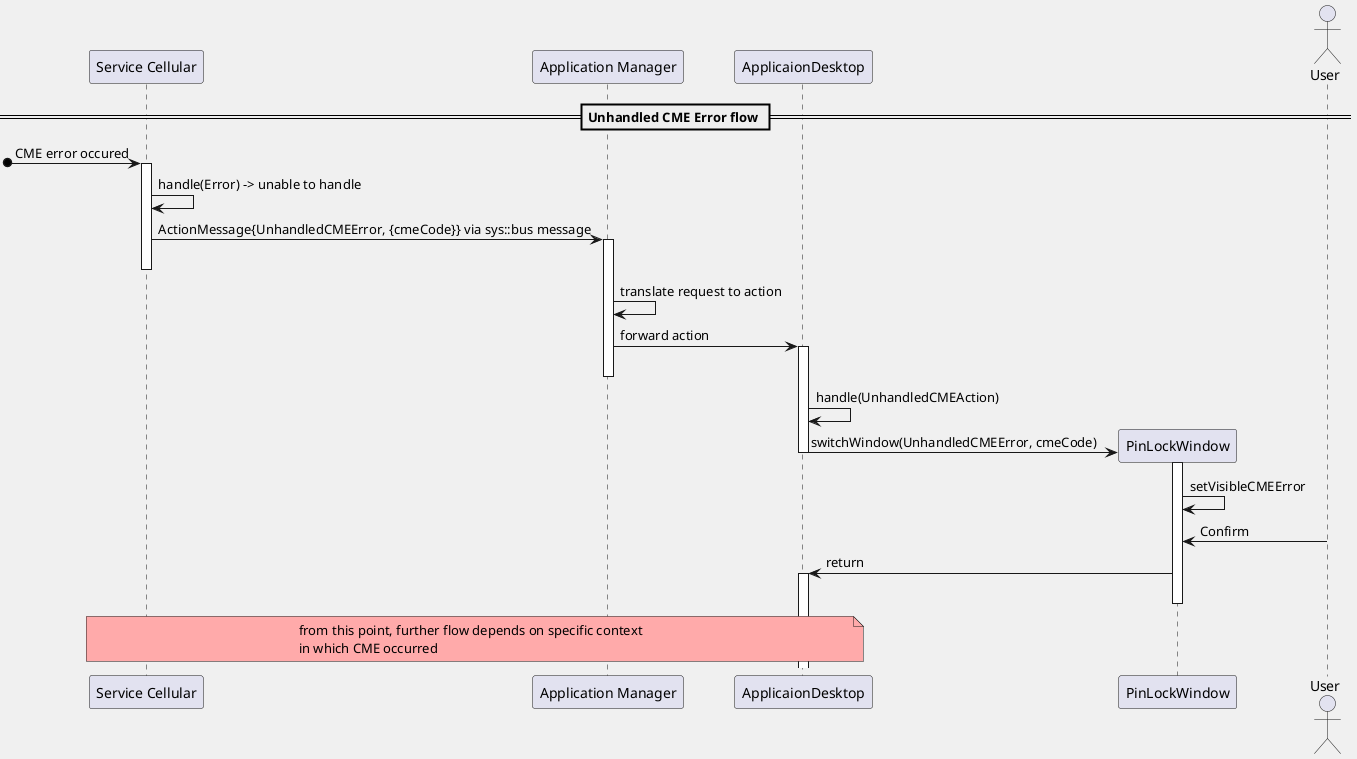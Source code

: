 @startuml
skinparam BackgroundColor F0F0F0

participant "Service Cellular" as srvclr
participant "Application Manager" as appmgr
participant "ApplicaionDesktop" as appdsktp
participant "PinLockWindow" as pinwin
actor User

    == Unhandled CME Error flow ==

[o->srvclr : CME error occured
activate srvclr
srvclr -> srvclr : handle(Error) -> unable to handle
srvclr -> appmgr : ActionMessage{UnhandledCMEError, {cmeCode}} via sys::bus message
    activate appmgr
deactivate srvclr
    appmgr -> appmgr : translate request to action
    appmgr -> appdsktp : forward action
        activate appdsktp
    deactivate appmgr
        appdsktp -> appdsktp : handle(UnhandledCMEAction)

        appdsktp -> pinwin ** : switchWindow(UnhandledCMEError, cmeCode)
            activate pinwin
        deactivate appdsktp
            pinwin -> pinwin : setVisibleCMEError
            pinwin <- User : Confirm
        appdsktp <- pinwin : return
        activate appdsktp
            deactivate pinwin

note over srvclr, appdsktp #FFAAAA
    from this point, further flow depends on specific context
    in which CME occurred
end note

@enduml
